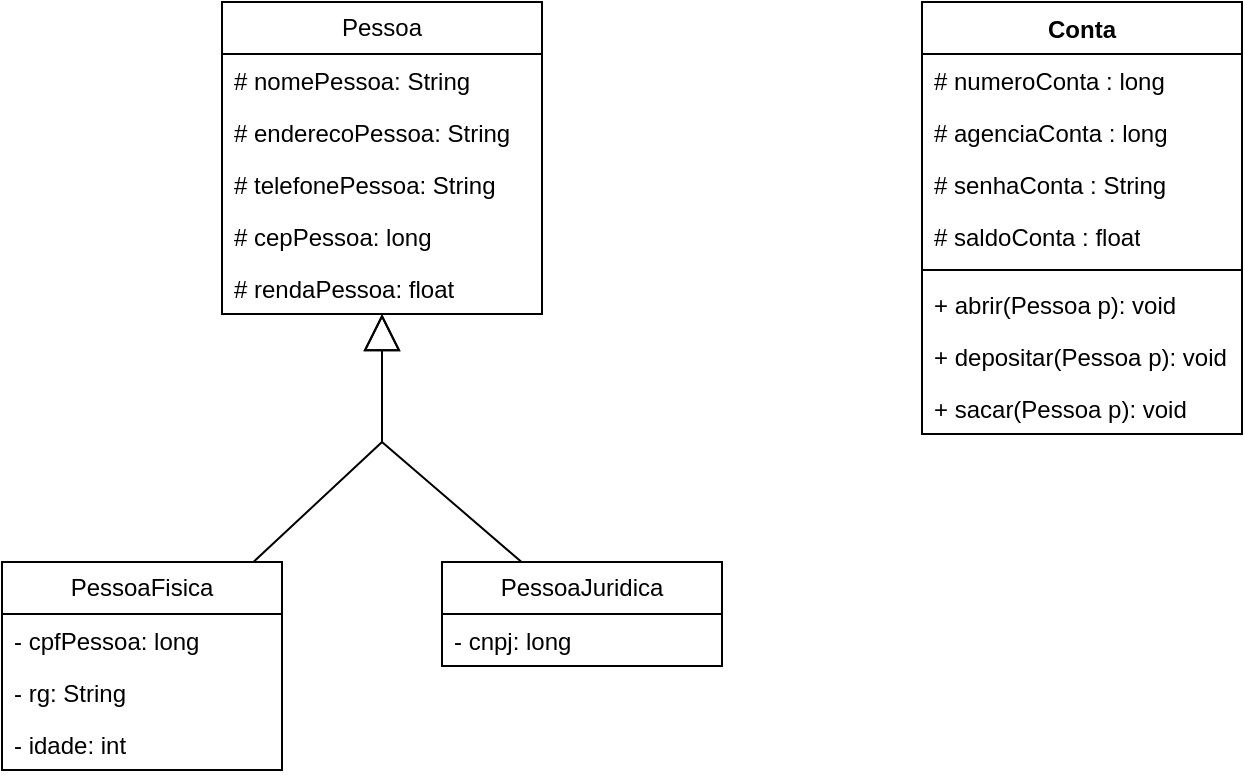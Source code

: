 <mxfile version="24.4.13" type="github">
  <diagram name="Página-1" id="VFWA_73j2h773FXtAvmm">
    <mxGraphModel dx="880" dy="476" grid="1" gridSize="10" guides="1" tooltips="1" connect="1" arrows="1" fold="1" page="1" pageScale="1" pageWidth="827" pageHeight="1169" math="0" shadow="0">
      <root>
        <mxCell id="0" />
        <mxCell id="1" parent="0" />
        <mxCell id="AloR8kPqKaJr0pB_M7WY-1" value="Pessoa" style="swimlane;fontStyle=0;childLayout=stackLayout;horizontal=1;startSize=26;fillColor=none;horizontalStack=0;resizeParent=1;resizeParentMax=0;resizeLast=0;collapsible=1;marginBottom=0;whiteSpace=wrap;html=1;" parent="1" vertex="1">
          <mxGeometry x="110" y="100" width="160" height="156" as="geometry">
            <mxRectangle x="10" y="230" width="80" height="30" as="alternateBounds" />
          </mxGeometry>
        </mxCell>
        <mxCell id="AloR8kPqKaJr0pB_M7WY-2" value="# nomePessoa: String" style="text;strokeColor=none;fillColor=none;align=left;verticalAlign=top;spacingLeft=4;spacingRight=4;overflow=hidden;rotatable=0;points=[[0,0.5],[1,0.5]];portConstraint=eastwest;whiteSpace=wrap;html=1;" parent="AloR8kPqKaJr0pB_M7WY-1" vertex="1">
          <mxGeometry y="26" width="160" height="26" as="geometry" />
        </mxCell>
        <mxCell id="AloR8kPqKaJr0pB_M7WY-3" value="# enderecoPessoa: String" style="text;strokeColor=none;fillColor=none;align=left;verticalAlign=top;spacingLeft=4;spacingRight=4;overflow=hidden;rotatable=0;points=[[0,0.5],[1,0.5]];portConstraint=eastwest;whiteSpace=wrap;html=1;" parent="AloR8kPqKaJr0pB_M7WY-1" vertex="1">
          <mxGeometry y="52" width="160" height="26" as="geometry" />
        </mxCell>
        <mxCell id="AloR8kPqKaJr0pB_M7WY-4" value="# telefonePessoa: String" style="text;strokeColor=none;fillColor=none;align=left;verticalAlign=top;spacingLeft=4;spacingRight=4;overflow=hidden;rotatable=0;points=[[0,0.5],[1,0.5]];portConstraint=eastwest;whiteSpace=wrap;html=1;" parent="AloR8kPqKaJr0pB_M7WY-1" vertex="1">
          <mxGeometry y="78" width="160" height="26" as="geometry" />
        </mxCell>
        <mxCell id="AloR8kPqKaJr0pB_M7WY-8" value="# cepPessoa: long" style="text;strokeColor=none;fillColor=none;align=left;verticalAlign=top;spacingLeft=4;spacingRight=4;overflow=hidden;rotatable=0;points=[[0,0.5],[1,0.5]];portConstraint=eastwest;whiteSpace=wrap;html=1;" parent="AloR8kPqKaJr0pB_M7WY-1" vertex="1">
          <mxGeometry y="104" width="160" height="26" as="geometry" />
        </mxCell>
        <mxCell id="AloR8kPqKaJr0pB_M7WY-7" value="# rendaPessoa: float" style="text;strokeColor=none;fillColor=none;align=left;verticalAlign=top;spacingLeft=4;spacingRight=4;overflow=hidden;rotatable=0;points=[[0,0.5],[1,0.5]];portConstraint=eastwest;whiteSpace=wrap;html=1;" parent="AloR8kPqKaJr0pB_M7WY-1" vertex="1">
          <mxGeometry y="130" width="160" height="26" as="geometry" />
        </mxCell>
        <mxCell id="AloR8kPqKaJr0pB_M7WY-13" value="PessoaJuridica" style="swimlane;fontStyle=0;childLayout=stackLayout;horizontal=1;startSize=26;fillColor=none;horizontalStack=0;resizeParent=1;resizeParentMax=0;resizeLast=0;collapsible=1;marginBottom=0;whiteSpace=wrap;html=1;" parent="1" vertex="1">
          <mxGeometry x="220" y="380" width="140" height="52" as="geometry" />
        </mxCell>
        <mxCell id="AloR8kPqKaJr0pB_M7WY-14" value="- cnpj: long" style="text;strokeColor=none;fillColor=none;align=left;verticalAlign=top;spacingLeft=4;spacingRight=4;overflow=hidden;rotatable=0;points=[[0,0.5],[1,0.5]];portConstraint=eastwest;whiteSpace=wrap;html=1;" parent="AloR8kPqKaJr0pB_M7WY-13" vertex="1">
          <mxGeometry y="26" width="140" height="26" as="geometry" />
        </mxCell>
        <mxCell id="AloR8kPqKaJr0pB_M7WY-17" value="PessoaFisica" style="swimlane;fontStyle=0;childLayout=stackLayout;horizontal=1;startSize=26;fillColor=none;horizontalStack=0;resizeParent=1;resizeParentMax=0;resizeLast=0;collapsible=1;marginBottom=0;whiteSpace=wrap;html=1;" parent="1" vertex="1">
          <mxGeometry y="380" width="140" height="104" as="geometry" />
        </mxCell>
        <mxCell id="AloR8kPqKaJr0pB_M7WY-18" value="- cpfPessoa: long" style="text;strokeColor=none;fillColor=none;align=left;verticalAlign=top;spacingLeft=4;spacingRight=4;overflow=hidden;rotatable=0;points=[[0,0.5],[1,0.5]];portConstraint=eastwest;whiteSpace=wrap;html=1;" parent="AloR8kPqKaJr0pB_M7WY-17" vertex="1">
          <mxGeometry y="26" width="140" height="26" as="geometry" />
        </mxCell>
        <mxCell id="AloR8kPqKaJr0pB_M7WY-19" value="- rg: String" style="text;strokeColor=none;fillColor=none;align=left;verticalAlign=top;spacingLeft=4;spacingRight=4;overflow=hidden;rotatable=0;points=[[0,0.5],[1,0.5]];portConstraint=eastwest;whiteSpace=wrap;html=1;" parent="AloR8kPqKaJr0pB_M7WY-17" vertex="1">
          <mxGeometry y="52" width="140" height="26" as="geometry" />
        </mxCell>
        <mxCell id="AloR8kPqKaJr0pB_M7WY-20" value="- idade: int" style="text;strokeColor=none;fillColor=none;align=left;verticalAlign=top;spacingLeft=4;spacingRight=4;overflow=hidden;rotatable=0;points=[[0,0.5],[1,0.5]];portConstraint=eastwest;whiteSpace=wrap;html=1;" parent="AloR8kPqKaJr0pB_M7WY-17" vertex="1">
          <mxGeometry y="78" width="140" height="26" as="geometry" />
        </mxCell>
        <mxCell id="AloR8kPqKaJr0pB_M7WY-21" value="" style="endArrow=block;endSize=16;endFill=0;html=1;rounded=0;" parent="1" source="AloR8kPqKaJr0pB_M7WY-17" target="AloR8kPqKaJr0pB_M7WY-1" edge="1">
          <mxGeometry width="160" relative="1" as="geometry">
            <mxPoint x="100" y="420" as="sourcePoint" />
            <mxPoint x="260" y="420" as="targetPoint" />
            <Array as="points">
              <mxPoint x="190" y="320" />
            </Array>
          </mxGeometry>
        </mxCell>
        <mxCell id="AloR8kPqKaJr0pB_M7WY-22" value="" style="endArrow=block;endSize=16;endFill=0;html=1;rounded=0;" parent="1" source="AloR8kPqKaJr0pB_M7WY-13" target="AloR8kPqKaJr0pB_M7WY-7" edge="1">
          <mxGeometry width="160" relative="1" as="geometry">
            <mxPoint x="300" y="250" as="sourcePoint" />
            <mxPoint x="460" y="250" as="targetPoint" />
            <Array as="points">
              <mxPoint x="190" y="320" />
            </Array>
          </mxGeometry>
        </mxCell>
        <mxCell id="_P6Zm8kJ-BQUl3ym6Ntv-1" value="Conta" style="swimlane;fontStyle=1;align=center;verticalAlign=top;childLayout=stackLayout;horizontal=1;startSize=26;horizontalStack=0;resizeParent=1;resizeParentMax=0;resizeLast=0;collapsible=1;marginBottom=0;whiteSpace=wrap;html=1;" vertex="1" parent="1">
          <mxGeometry x="460" y="100" width="160" height="216" as="geometry" />
        </mxCell>
        <mxCell id="_P6Zm8kJ-BQUl3ym6Ntv-2" value="# numeroConta : long" style="text;strokeColor=none;fillColor=none;align=left;verticalAlign=top;spacingLeft=4;spacingRight=4;overflow=hidden;rotatable=0;points=[[0,0.5],[1,0.5]];portConstraint=eastwest;whiteSpace=wrap;html=1;" vertex="1" parent="_P6Zm8kJ-BQUl3ym6Ntv-1">
          <mxGeometry y="26" width="160" height="26" as="geometry" />
        </mxCell>
        <mxCell id="_P6Zm8kJ-BQUl3ym6Ntv-5" value="# agenciaConta : long" style="text;strokeColor=none;fillColor=none;align=left;verticalAlign=top;spacingLeft=4;spacingRight=4;overflow=hidden;rotatable=0;points=[[0,0.5],[1,0.5]];portConstraint=eastwest;whiteSpace=wrap;html=1;" vertex="1" parent="_P6Zm8kJ-BQUl3ym6Ntv-1">
          <mxGeometry y="52" width="160" height="26" as="geometry" />
        </mxCell>
        <mxCell id="_P6Zm8kJ-BQUl3ym6Ntv-6" value="# senhaConta : String" style="text;strokeColor=none;fillColor=none;align=left;verticalAlign=top;spacingLeft=4;spacingRight=4;overflow=hidden;rotatable=0;points=[[0,0.5],[1,0.5]];portConstraint=eastwest;whiteSpace=wrap;html=1;" vertex="1" parent="_P6Zm8kJ-BQUl3ym6Ntv-1">
          <mxGeometry y="78" width="160" height="26" as="geometry" />
        </mxCell>
        <mxCell id="_P6Zm8kJ-BQUl3ym6Ntv-7" value="# saldoConta : float" style="text;strokeColor=none;fillColor=none;align=left;verticalAlign=top;spacingLeft=4;spacingRight=4;overflow=hidden;rotatable=0;points=[[0,0.5],[1,0.5]];portConstraint=eastwest;whiteSpace=wrap;html=1;" vertex="1" parent="_P6Zm8kJ-BQUl3ym6Ntv-1">
          <mxGeometry y="104" width="160" height="26" as="geometry" />
        </mxCell>
        <mxCell id="_P6Zm8kJ-BQUl3ym6Ntv-3" value="" style="line;strokeWidth=1;fillColor=none;align=left;verticalAlign=middle;spacingTop=-1;spacingLeft=3;spacingRight=3;rotatable=0;labelPosition=right;points=[];portConstraint=eastwest;strokeColor=inherit;" vertex="1" parent="_P6Zm8kJ-BQUl3ym6Ntv-1">
          <mxGeometry y="130" width="160" height="8" as="geometry" />
        </mxCell>
        <mxCell id="_P6Zm8kJ-BQUl3ym6Ntv-4" value="+ abrir(Pessoa p): void" style="text;strokeColor=none;fillColor=none;align=left;verticalAlign=top;spacingLeft=4;spacingRight=4;overflow=hidden;rotatable=0;points=[[0,0.5],[1,0.5]];portConstraint=eastwest;whiteSpace=wrap;html=1;" vertex="1" parent="_P6Zm8kJ-BQUl3ym6Ntv-1">
          <mxGeometry y="138" width="160" height="26" as="geometry" />
        </mxCell>
        <mxCell id="_P6Zm8kJ-BQUl3ym6Ntv-8" value="+ depositar(Pessoa p): void" style="text;strokeColor=none;fillColor=none;align=left;verticalAlign=top;spacingLeft=4;spacingRight=4;overflow=hidden;rotatable=0;points=[[0,0.5],[1,0.5]];portConstraint=eastwest;whiteSpace=wrap;html=1;" vertex="1" parent="_P6Zm8kJ-BQUl3ym6Ntv-1">
          <mxGeometry y="164" width="160" height="26" as="geometry" />
        </mxCell>
        <mxCell id="_P6Zm8kJ-BQUl3ym6Ntv-9" value="+ sacar(Pessoa p): void" style="text;strokeColor=none;fillColor=none;align=left;verticalAlign=top;spacingLeft=4;spacingRight=4;overflow=hidden;rotatable=0;points=[[0,0.5],[1,0.5]];portConstraint=eastwest;whiteSpace=wrap;html=1;" vertex="1" parent="_P6Zm8kJ-BQUl3ym6Ntv-1">
          <mxGeometry y="190" width="160" height="26" as="geometry" />
        </mxCell>
      </root>
    </mxGraphModel>
  </diagram>
</mxfile>
